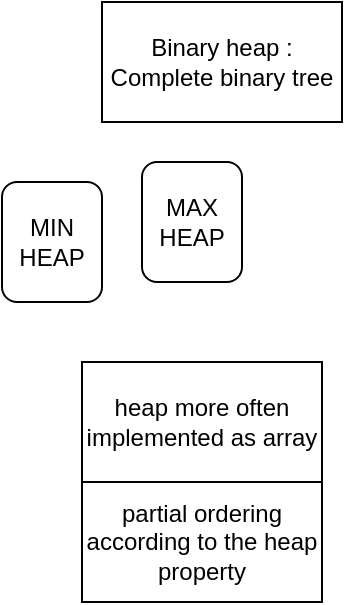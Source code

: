 <mxfile>
    <diagram id="jLOxvljyh6cdMRS8IH1j" name="Page-1">
        <mxGraphModel dx="188" dy="393" grid="1" gridSize="10" guides="1" tooltips="1" connect="1" arrows="1" fold="1" page="1" pageScale="1" pageWidth="850" pageHeight="1100" math="0" shadow="0">
            <root>
                <mxCell id="0"/>
                <mxCell id="1" parent="0"/>
                <mxCell id="2" value="MIN HEAP" style="rounded=1;whiteSpace=wrap;html=1;" vertex="1" parent="1">
                    <mxGeometry x="160" y="140" width="50" height="60" as="geometry"/>
                </mxCell>
                <mxCell id="3" value="Binary heap : Complete binary tree" style="rounded=0;whiteSpace=wrap;html=1;" vertex="1" parent="1">
                    <mxGeometry x="210" y="50" width="120" height="60" as="geometry"/>
                </mxCell>
                <mxCell id="4" value="MAX HEAP" style="rounded=1;whiteSpace=wrap;html=1;" vertex="1" parent="1">
                    <mxGeometry x="230" y="130" width="50" height="60" as="geometry"/>
                </mxCell>
                <mxCell id="5" value="heap more often implemented as array" style="rounded=0;whiteSpace=wrap;html=1;" vertex="1" parent="1">
                    <mxGeometry x="200" y="230" width="120" height="60" as="geometry"/>
                </mxCell>
                <mxCell id="6" value="partial ordering according to the heap property" style="rounded=0;whiteSpace=wrap;html=1;" vertex="1" parent="1">
                    <mxGeometry x="200" y="290" width="120" height="60" as="geometry"/>
                </mxCell>
            </root>
        </mxGraphModel>
    </diagram>
</mxfile>